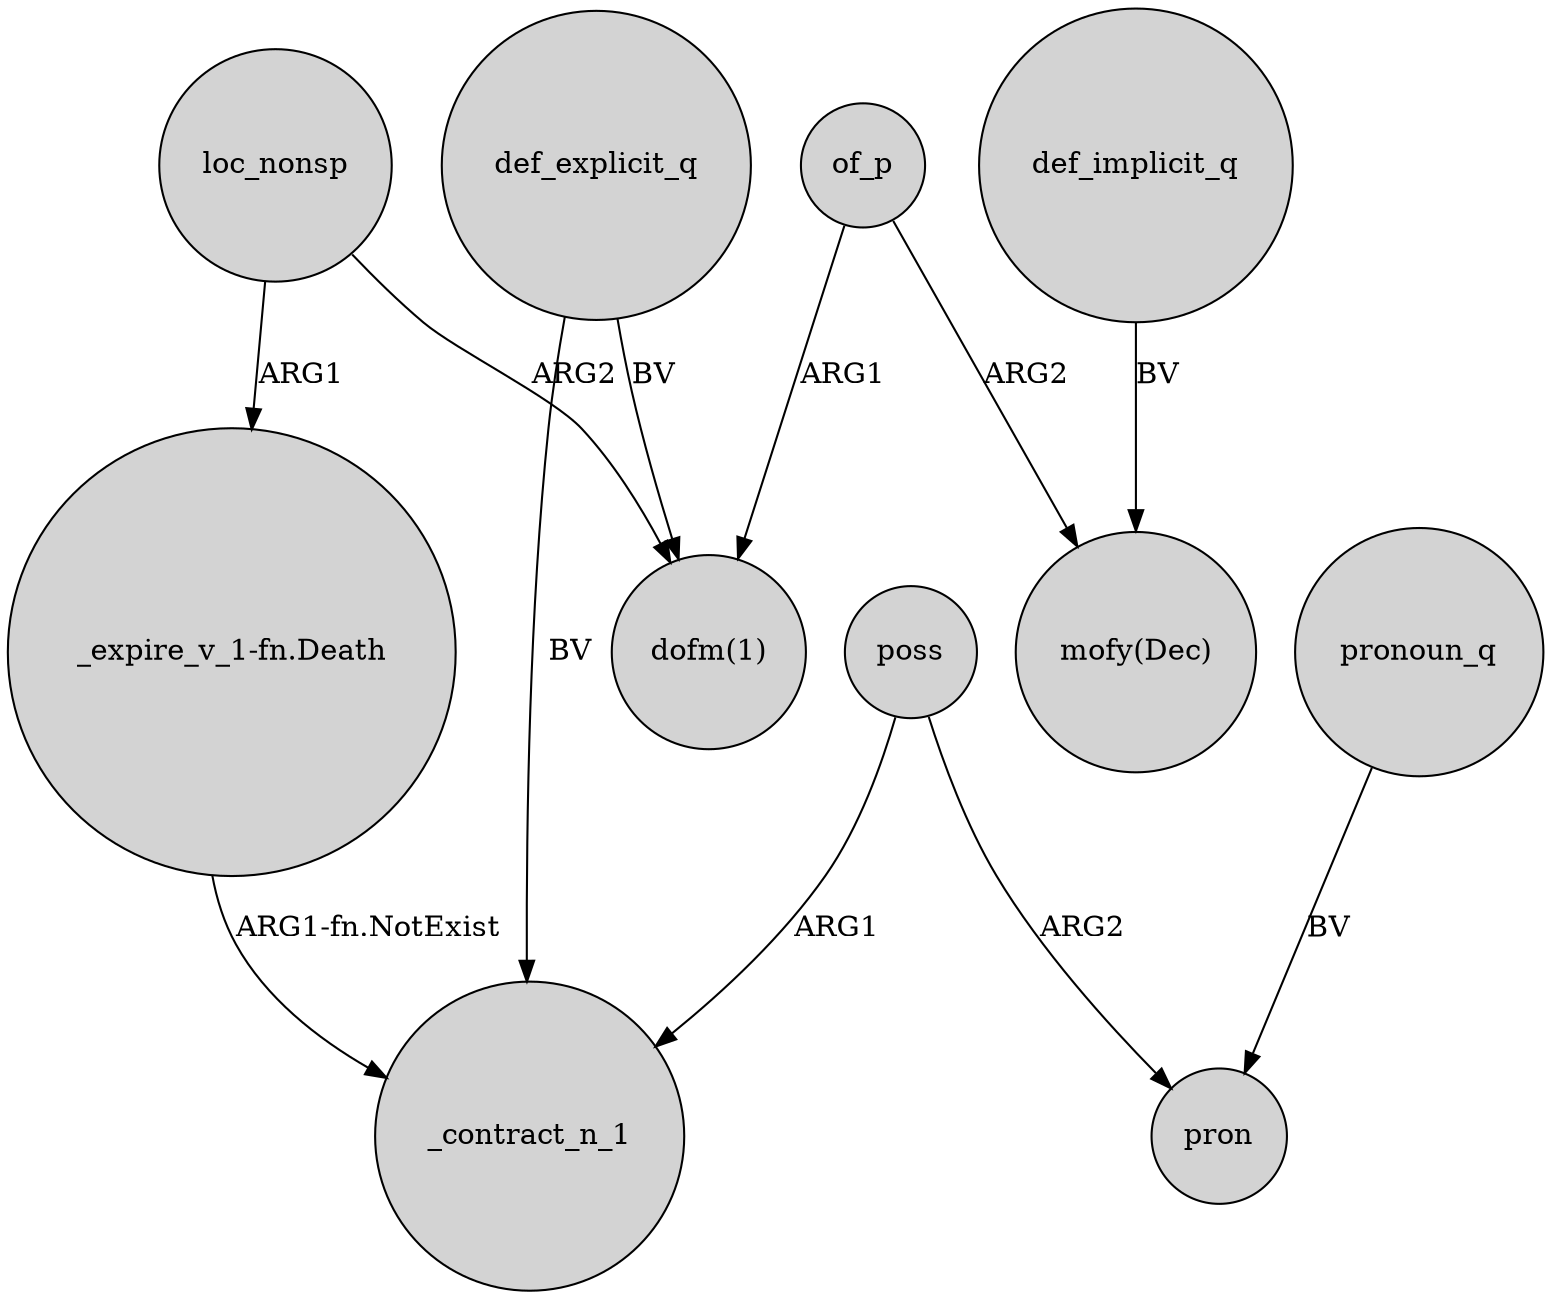 digraph {
	node [shape=circle style=filled]
	poss -> _contract_n_1 [label=ARG1]
	poss -> pron [label=ARG2]
	of_p -> "mofy(Dec)" [label=ARG2]
	"_expire_v_1-fn.Death" -> _contract_n_1 [label="ARG1-fn.NotExist"]
	def_explicit_q -> _contract_n_1 [label=BV]
	def_explicit_q -> "dofm(1)" [label=BV]
	def_implicit_q -> "mofy(Dec)" [label=BV]
	loc_nonsp -> "dofm(1)" [label=ARG2]
	loc_nonsp -> "_expire_v_1-fn.Death" [label=ARG1]
	of_p -> "dofm(1)" [label=ARG1]
	pronoun_q -> pron [label=BV]
}
